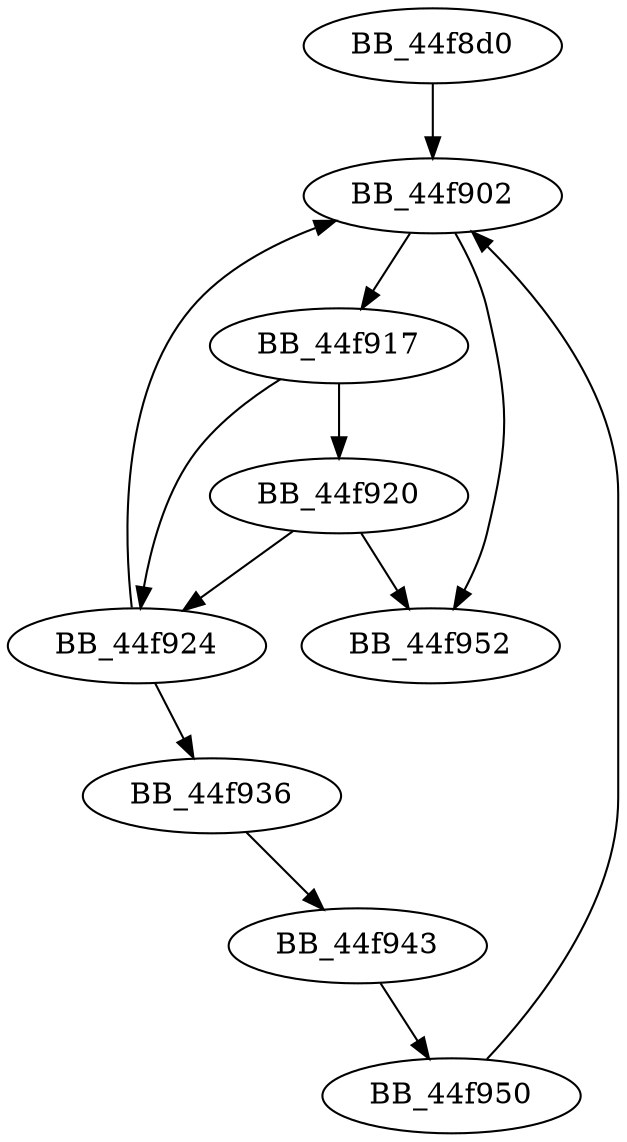 DiGraph sub_44F8D0{
BB_44f8d0->BB_44f902
BB_44f902->BB_44f917
BB_44f902->BB_44f952
BB_44f917->BB_44f920
BB_44f917->BB_44f924
BB_44f920->BB_44f924
BB_44f920->BB_44f952
BB_44f924->BB_44f902
BB_44f924->BB_44f936
BB_44f936->BB_44f943
BB_44f943->BB_44f950
BB_44f950->BB_44f902
}
